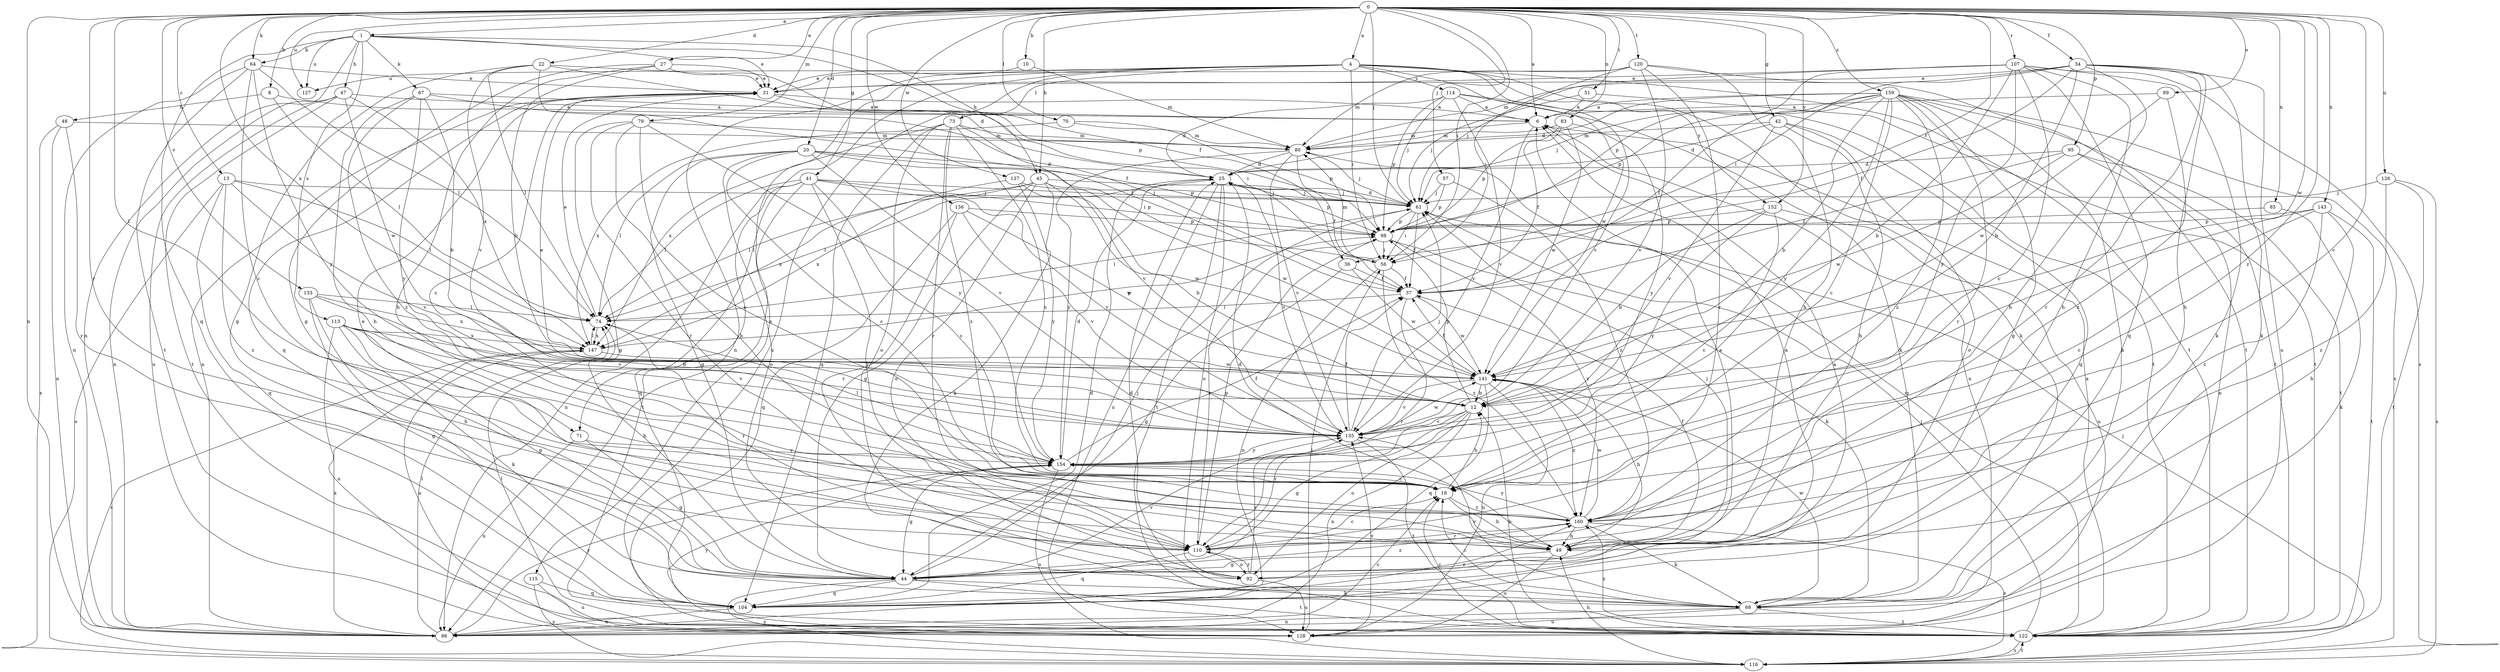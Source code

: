 strict digraph  {
0;
1;
4;
6;
8;
10;
12;
13;
18;
20;
22;
25;
27;
31;
34;
36;
37;
41;
42;
44;
45;
47;
48;
49;
51;
56;
57;
61;
64;
67;
68;
70;
71;
73;
74;
79;
80;
83;
85;
86;
89;
92;
95;
98;
104;
107;
110;
113;
114;
115;
116;
120;
122;
126;
127;
128;
133;
135;
136;
137;
141;
143;
147;
152;
154;
159;
160;
0 -> 1  [label=a];
0 -> 4  [label=a];
0 -> 6  [label=a];
0 -> 8  [label=b];
0 -> 10  [label=b];
0 -> 13  [label=c];
0 -> 18  [label=c];
0 -> 20  [label=d];
0 -> 22  [label=d];
0 -> 27  [label=e];
0 -> 34  [label=f];
0 -> 36  [label=f];
0 -> 41  [label=g];
0 -> 42  [label=g];
0 -> 45  [label=h];
0 -> 51  [label=i];
0 -> 56  [label=i];
0 -> 57  [label=j];
0 -> 61  [label=j];
0 -> 64  [label=k];
0 -> 70  [label=l];
0 -> 71  [label=l];
0 -> 79  [label=m];
0 -> 83  [label=n];
0 -> 85  [label=n];
0 -> 86  [label=n];
0 -> 89  [label=o];
0 -> 95  [label=p];
0 -> 107  [label=r];
0 -> 110  [label=r];
0 -> 120  [label=t];
0 -> 126  [label=u];
0 -> 127  [label=u];
0 -> 133  [label=v];
0 -> 136  [label=w];
0 -> 137  [label=w];
0 -> 141  [label=w];
0 -> 143  [label=x];
0 -> 147  [label=x];
0 -> 152  [label=y];
0 -> 159  [label=z];
0 -> 160  [label=z];
1 -> 31  [label=e];
1 -> 36  [label=f];
1 -> 45  [label=h];
1 -> 47  [label=h];
1 -> 64  [label=k];
1 -> 67  [label=k];
1 -> 86  [label=n];
1 -> 104  [label=q];
1 -> 113  [label=s];
1 -> 127  [label=u];
4 -> 56  [label=i];
4 -> 68  [label=k];
4 -> 71  [label=l];
4 -> 73  [label=l];
4 -> 86  [label=n];
4 -> 114  [label=s];
4 -> 115  [label=s];
4 -> 122  [label=t];
4 -> 127  [label=u];
4 -> 128  [label=u];
4 -> 135  [label=v];
4 -> 141  [label=w];
4 -> 152  [label=y];
6 -> 80  [label=m];
6 -> 86  [label=n];
6 -> 135  [label=v];
8 -> 6  [label=a];
8 -> 48  [label=h];
8 -> 74  [label=l];
10 -> 31  [label=e];
10 -> 80  [label=m];
12 -> 31  [label=e];
12 -> 44  [label=g];
12 -> 86  [label=n];
12 -> 92  [label=o];
12 -> 98  [label=p];
12 -> 110  [label=r];
12 -> 135  [label=v];
13 -> 61  [label=j];
13 -> 74  [label=l];
13 -> 104  [label=q];
13 -> 116  [label=s];
13 -> 135  [label=v];
13 -> 160  [label=z];
18 -> 12  [label=b];
18 -> 49  [label=h];
18 -> 160  [label=z];
20 -> 18  [label=c];
20 -> 25  [label=d];
20 -> 44  [label=g];
20 -> 56  [label=i];
20 -> 74  [label=l];
20 -> 92  [label=o];
20 -> 98  [label=p];
20 -> 135  [label=v];
22 -> 25  [label=d];
22 -> 31  [label=e];
22 -> 37  [label=f];
22 -> 44  [label=g];
22 -> 74  [label=l];
22 -> 135  [label=v];
25 -> 61  [label=j];
25 -> 74  [label=l];
25 -> 92  [label=o];
25 -> 98  [label=p];
25 -> 122  [label=t];
25 -> 128  [label=u];
25 -> 135  [label=v];
27 -> 12  [label=b];
27 -> 31  [label=e];
27 -> 44  [label=g];
27 -> 49  [label=h];
27 -> 98  [label=p];
31 -> 6  [label=a];
31 -> 18  [label=c];
31 -> 56  [label=i];
31 -> 86  [label=n];
31 -> 104  [label=q];
34 -> 12  [label=b];
34 -> 18  [label=c];
34 -> 31  [label=e];
34 -> 37  [label=f];
34 -> 49  [label=h];
34 -> 56  [label=i];
34 -> 68  [label=k];
34 -> 80  [label=m];
34 -> 110  [label=r];
34 -> 128  [label=u];
36 -> 37  [label=f];
36 -> 44  [label=g];
36 -> 141  [label=w];
37 -> 74  [label=l];
37 -> 110  [label=r];
37 -> 141  [label=w];
41 -> 18  [label=c];
41 -> 61  [label=j];
41 -> 74  [label=l];
41 -> 86  [label=n];
41 -> 98  [label=p];
41 -> 104  [label=q];
41 -> 110  [label=r];
41 -> 122  [label=t];
41 -> 135  [label=v];
42 -> 25  [label=d];
42 -> 49  [label=h];
42 -> 80  [label=m];
42 -> 92  [label=o];
42 -> 104  [label=q];
42 -> 135  [label=v];
44 -> 6  [label=a];
44 -> 61  [label=j];
44 -> 68  [label=k];
44 -> 104  [label=q];
44 -> 116  [label=s];
44 -> 122  [label=t];
44 -> 135  [label=v];
44 -> 160  [label=z];
45 -> 12  [label=b];
45 -> 44  [label=g];
45 -> 61  [label=j];
45 -> 68  [label=k];
45 -> 74  [label=l];
45 -> 92  [label=o];
45 -> 141  [label=w];
45 -> 147  [label=x];
47 -> 6  [label=a];
47 -> 86  [label=n];
47 -> 122  [label=t];
47 -> 128  [label=u];
47 -> 141  [label=w];
47 -> 147  [label=x];
48 -> 80  [label=m];
48 -> 86  [label=n];
48 -> 110  [label=r];
48 -> 116  [label=s];
49 -> 25  [label=d];
49 -> 37  [label=f];
49 -> 44  [label=g];
49 -> 61  [label=j];
49 -> 128  [label=u];
51 -> 6  [label=a];
51 -> 61  [label=j];
51 -> 122  [label=t];
56 -> 37  [label=f];
56 -> 80  [label=m];
56 -> 86  [label=n];
56 -> 160  [label=z];
57 -> 61  [label=j];
57 -> 98  [label=p];
57 -> 160  [label=z];
61 -> 25  [label=d];
61 -> 37  [label=f];
61 -> 56  [label=i];
61 -> 74  [label=l];
61 -> 98  [label=p];
64 -> 18  [label=c];
64 -> 31  [label=e];
64 -> 74  [label=l];
64 -> 86  [label=n];
64 -> 122  [label=t];
64 -> 154  [label=y];
67 -> 6  [label=a];
67 -> 12  [label=b];
67 -> 37  [label=f];
67 -> 49  [label=h];
67 -> 154  [label=y];
67 -> 160  [label=z];
68 -> 18  [label=c];
68 -> 25  [label=d];
68 -> 86  [label=n];
68 -> 122  [label=t];
68 -> 128  [label=u];
68 -> 135  [label=v];
68 -> 141  [label=w];
70 -> 80  [label=m];
70 -> 98  [label=p];
70 -> 147  [label=x];
71 -> 44  [label=g];
71 -> 86  [label=n];
71 -> 154  [label=y];
73 -> 18  [label=c];
73 -> 80  [label=m];
73 -> 92  [label=o];
73 -> 104  [label=q];
73 -> 110  [label=r];
73 -> 135  [label=v];
73 -> 147  [label=x];
73 -> 160  [label=z];
74 -> 31  [label=e];
74 -> 110  [label=r];
74 -> 147  [label=x];
79 -> 18  [label=c];
79 -> 44  [label=g];
79 -> 49  [label=h];
79 -> 80  [label=m];
79 -> 110  [label=r];
79 -> 154  [label=y];
80 -> 25  [label=d];
80 -> 37  [label=f];
80 -> 61  [label=j];
80 -> 135  [label=v];
80 -> 154  [label=y];
83 -> 37  [label=f];
83 -> 80  [label=m];
83 -> 98  [label=p];
83 -> 141  [label=w];
83 -> 154  [label=y];
85 -> 68  [label=k];
85 -> 98  [label=p];
86 -> 18  [label=c];
86 -> 74  [label=l];
86 -> 147  [label=x];
86 -> 154  [label=y];
89 -> 6  [label=a];
89 -> 141  [label=w];
89 -> 160  [label=z];
92 -> 6  [label=a];
92 -> 110  [label=r];
92 -> 128  [label=u];
92 -> 135  [label=v];
95 -> 25  [label=d];
95 -> 37  [label=f];
95 -> 86  [label=n];
95 -> 122  [label=t];
95 -> 141  [label=w];
98 -> 56  [label=i];
98 -> 68  [label=k];
98 -> 110  [label=r];
98 -> 160  [label=z];
104 -> 6  [label=a];
104 -> 25  [label=d];
104 -> 86  [label=n];
104 -> 160  [label=z];
107 -> 12  [label=b];
107 -> 18  [label=c];
107 -> 31  [label=e];
107 -> 49  [label=h];
107 -> 61  [label=j];
107 -> 68  [label=k];
107 -> 98  [label=p];
107 -> 104  [label=q];
107 -> 116  [label=s];
107 -> 154  [label=y];
110 -> 18  [label=c];
110 -> 31  [label=e];
110 -> 92  [label=o];
110 -> 98  [label=p];
110 -> 104  [label=q];
113 -> 12  [label=b];
113 -> 44  [label=g];
113 -> 49  [label=h];
113 -> 68  [label=k];
113 -> 128  [label=u];
113 -> 135  [label=v];
113 -> 147  [label=x];
114 -> 6  [label=a];
114 -> 25  [label=d];
114 -> 61  [label=j];
114 -> 68  [label=k];
114 -> 98  [label=p];
114 -> 122  [label=t];
114 -> 135  [label=v];
115 -> 104  [label=q];
115 -> 116  [label=s];
115 -> 128  [label=u];
116 -> 49  [label=h];
116 -> 61  [label=j];
116 -> 122  [label=t];
120 -> 31  [label=e];
120 -> 49  [label=h];
120 -> 56  [label=i];
120 -> 80  [label=m];
120 -> 110  [label=r];
120 -> 122  [label=t];
120 -> 135  [label=v];
122 -> 6  [label=a];
122 -> 12  [label=b];
122 -> 18  [label=c];
122 -> 61  [label=j];
122 -> 74  [label=l];
122 -> 80  [label=m];
122 -> 116  [label=s];
122 -> 160  [label=z];
126 -> 61  [label=j];
126 -> 116  [label=s];
126 -> 122  [label=t];
126 -> 160  [label=z];
128 -> 56  [label=i];
128 -> 135  [label=v];
128 -> 154  [label=y];
133 -> 44  [label=g];
133 -> 49  [label=h];
133 -> 74  [label=l];
133 -> 135  [label=v];
133 -> 147  [label=x];
135 -> 37  [label=f];
135 -> 61  [label=j];
135 -> 122  [label=t];
135 -> 141  [label=w];
135 -> 154  [label=y];
136 -> 98  [label=p];
136 -> 104  [label=q];
136 -> 110  [label=r];
136 -> 135  [label=v];
136 -> 141  [label=w];
137 -> 61  [label=j];
137 -> 141  [label=w];
137 -> 147  [label=x];
137 -> 154  [label=y];
141 -> 12  [label=b];
141 -> 37  [label=f];
141 -> 49  [label=h];
141 -> 104  [label=q];
141 -> 128  [label=u];
141 -> 135  [label=v];
141 -> 160  [label=z];
143 -> 12  [label=b];
143 -> 18  [label=c];
143 -> 49  [label=h];
143 -> 98  [label=p];
143 -> 122  [label=t];
143 -> 160  [label=z];
147 -> 74  [label=l];
147 -> 98  [label=p];
147 -> 116  [label=s];
147 -> 128  [label=u];
147 -> 141  [label=w];
152 -> 12  [label=b];
152 -> 18  [label=c];
152 -> 98  [label=p];
152 -> 128  [label=u];
152 -> 154  [label=y];
154 -> 18  [label=c];
154 -> 25  [label=d];
154 -> 37  [label=f];
154 -> 44  [label=g];
154 -> 74  [label=l];
154 -> 116  [label=s];
159 -> 6  [label=a];
159 -> 12  [label=b];
159 -> 18  [label=c];
159 -> 25  [label=d];
159 -> 37  [label=f];
159 -> 44  [label=g];
159 -> 61  [label=j];
159 -> 68  [label=k];
159 -> 98  [label=p];
159 -> 110  [label=r];
159 -> 116  [label=s];
159 -> 122  [label=t];
159 -> 154  [label=y];
159 -> 160  [label=z];
160 -> 49  [label=h];
160 -> 68  [label=k];
160 -> 110  [label=r];
160 -> 116  [label=s];
160 -> 141  [label=w];
160 -> 154  [label=y];
}
